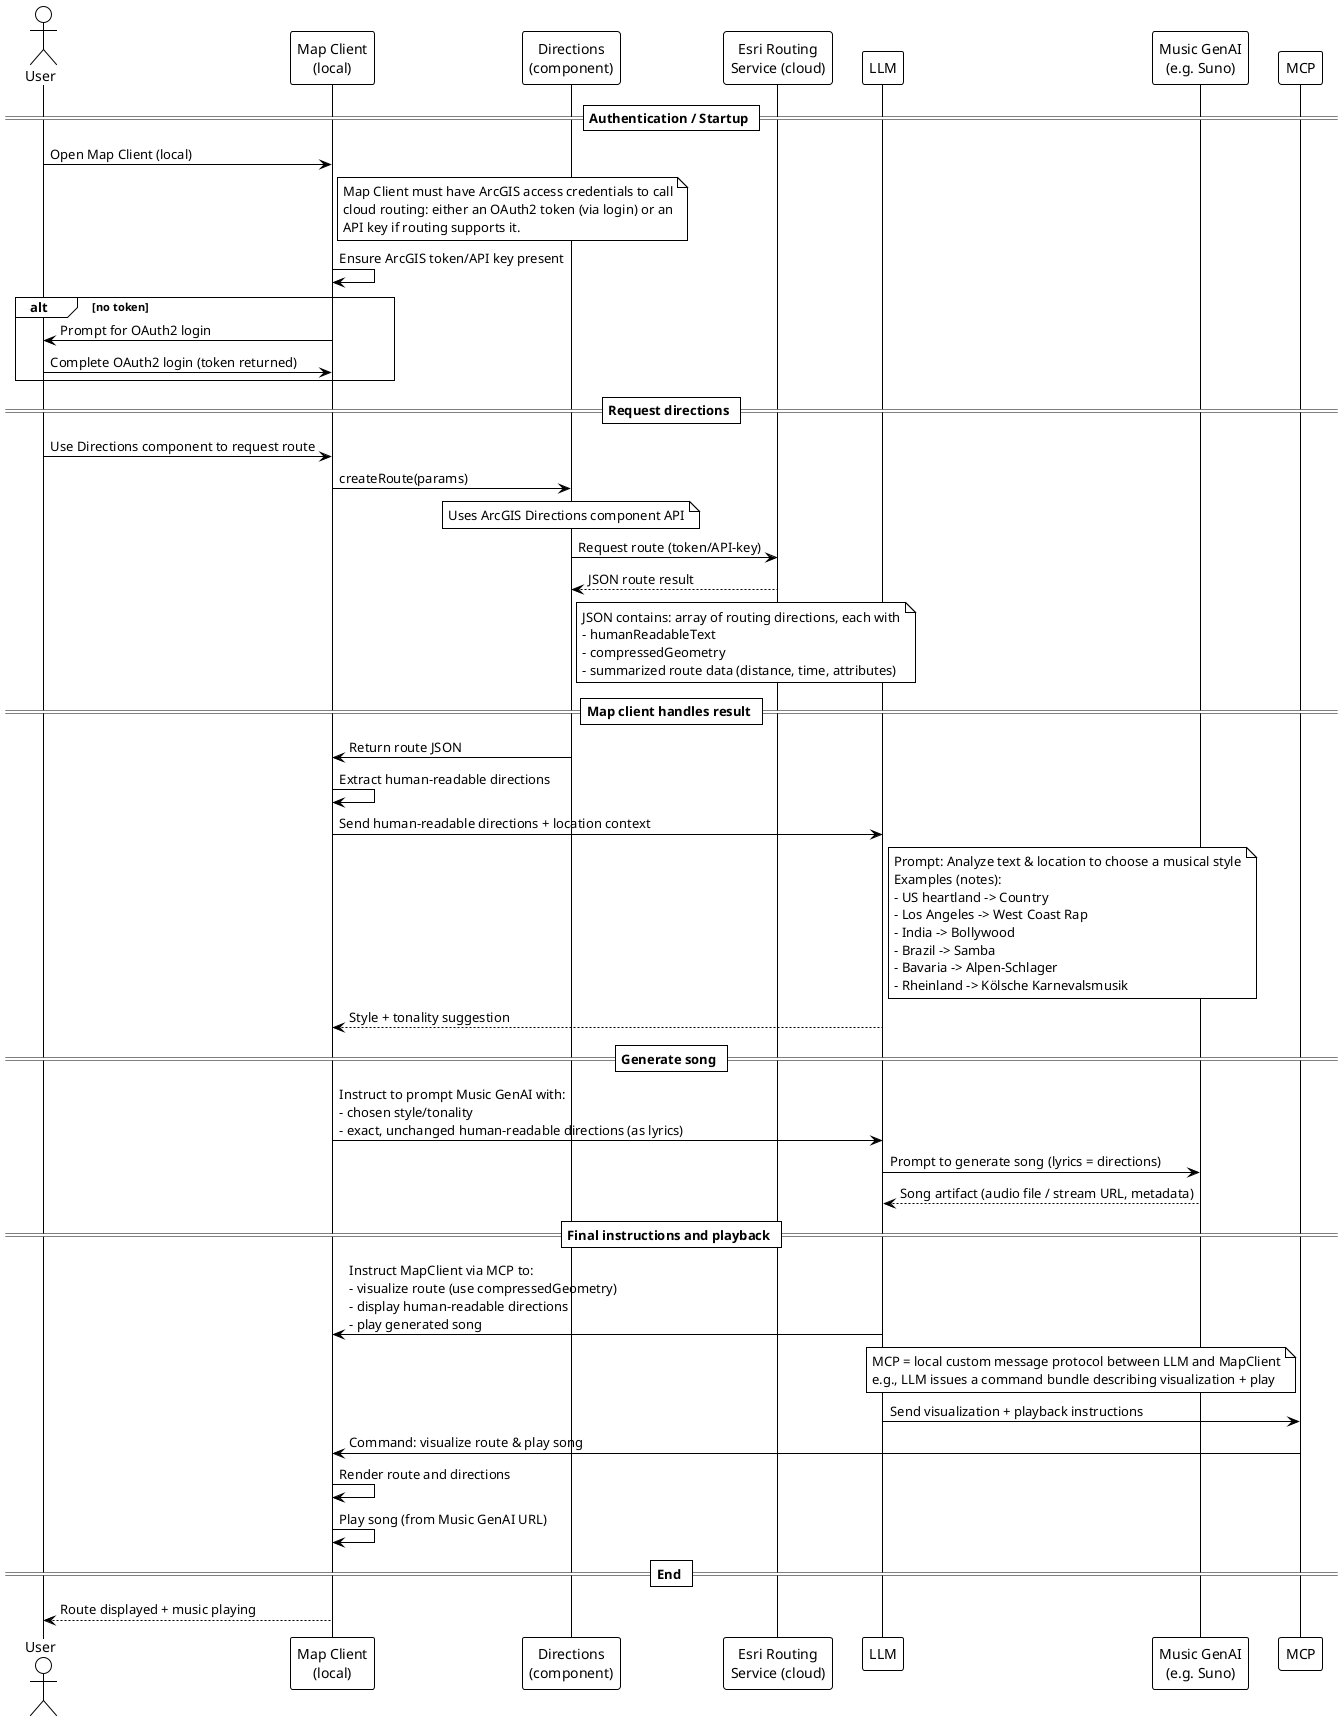 @startuml
!theme plain

' Sequence diagram mapping the flow you described
' Actors: User, MapClient, DirectionsComponent, EsriRoutingService, LLM, MusicGenAI, MCP

actor User
participant "Map Client\n(local)" as MapClient
participant "Directions\n(component)" as DirectionsComponent
participant "Esri Routing\nService (cloud)" as EsriRoutingService
participant LLM
participant "Music GenAI\n(e.g. Suno)" as MusicGenAI
participant MCP

== Authentication / Startup ==
User -> MapClient: Open Map Client (local)
note right of MapClient
 Map Client must have ArcGIS access credentials to call
 cloud routing: either an OAuth2 token (via login) or an
 API key if routing supports it.
end note
MapClient -> MapClient: Ensure ArcGIS token/API key present
alt no token
 MapClient -> User: Prompt for OAuth2 login
 User -> MapClient: Complete OAuth2 login (token returned)
end

== Request directions ==
User -> MapClient: Use Directions component to request route
MapClient -> DirectionsComponent: createRoute(params)
note over DirectionsComponent: Uses ArcGIS Directions component API
DirectionsComponent -> EsriRoutingService: Request route (token/API-key)
EsriRoutingService --> DirectionsComponent: JSON route result
note right of DirectionsComponent
 JSON contains: array of routing directions, each with
 - humanReadableText
 - compressedGeometry
 - summarized route data (distance, time, attributes)
end note

== Map client handles result ==
DirectionsComponent -> MapClient: Return route JSON
MapClient -> MapClient: Extract human-readable directions
MapClient -> LLM: Send human-readable directions + location context
note right of LLM
 Prompt: Analyze text & location to choose a musical style
 Examples (notes):
 - US heartland -> Country
 - Los Angeles -> West Coast Rap
 - India -> Bollywood
 - Brazil -> Samba
 - Bavaria -> Alpen-Schlager
 - Rheinland -> Kölsche Karnevalsmusik
end note

LLM --> MapClient: Style + tonality suggestion

== Generate song ==
MapClient -> LLM: Instruct to prompt Music GenAI with:\n- chosen style/tonality\n- exact, unchanged human-readable directions (as lyrics)
LLM -> MusicGenAI: Prompt to generate song (lyrics = directions)
MusicGenAI --> LLM: Song artifact (audio file / stream URL, metadata)

== Final instructions and playback ==
LLM -> MapClient: Instruct MapClient via MCP to:\n- visualize route (use compressedGeometry)\n- display human-readable directions\n- play generated song
note left of MCP
 MCP = local custom message protocol between LLM and MapClient
 e.g., LLM issues a command bundle describing visualization + play
end note
LLM -> MCP: Send visualization + playback instructions
MCP -> MapClient: Command: visualize route & play song
MapClient -> MapClient: Render route and directions
MapClient -> MapClient: Play song (from Music GenAI URL)

== End ==
User <-- MapClient: Route displayed + music playing

@enduml